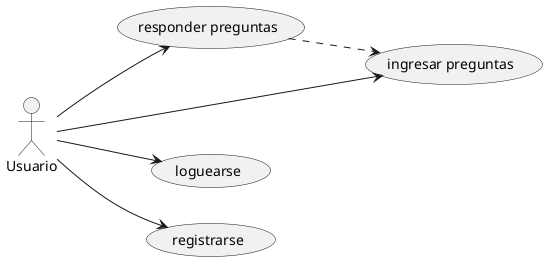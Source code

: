@startuml
left to right direction
:Usuario: --> (responder preguntas)
(responder preguntas) -.> (ingresar preguntas)
:Usuario: --> (ingresar preguntas)
:Usuario: --> (loguearse)
:Usuario: -->(registrarse)
@enduml